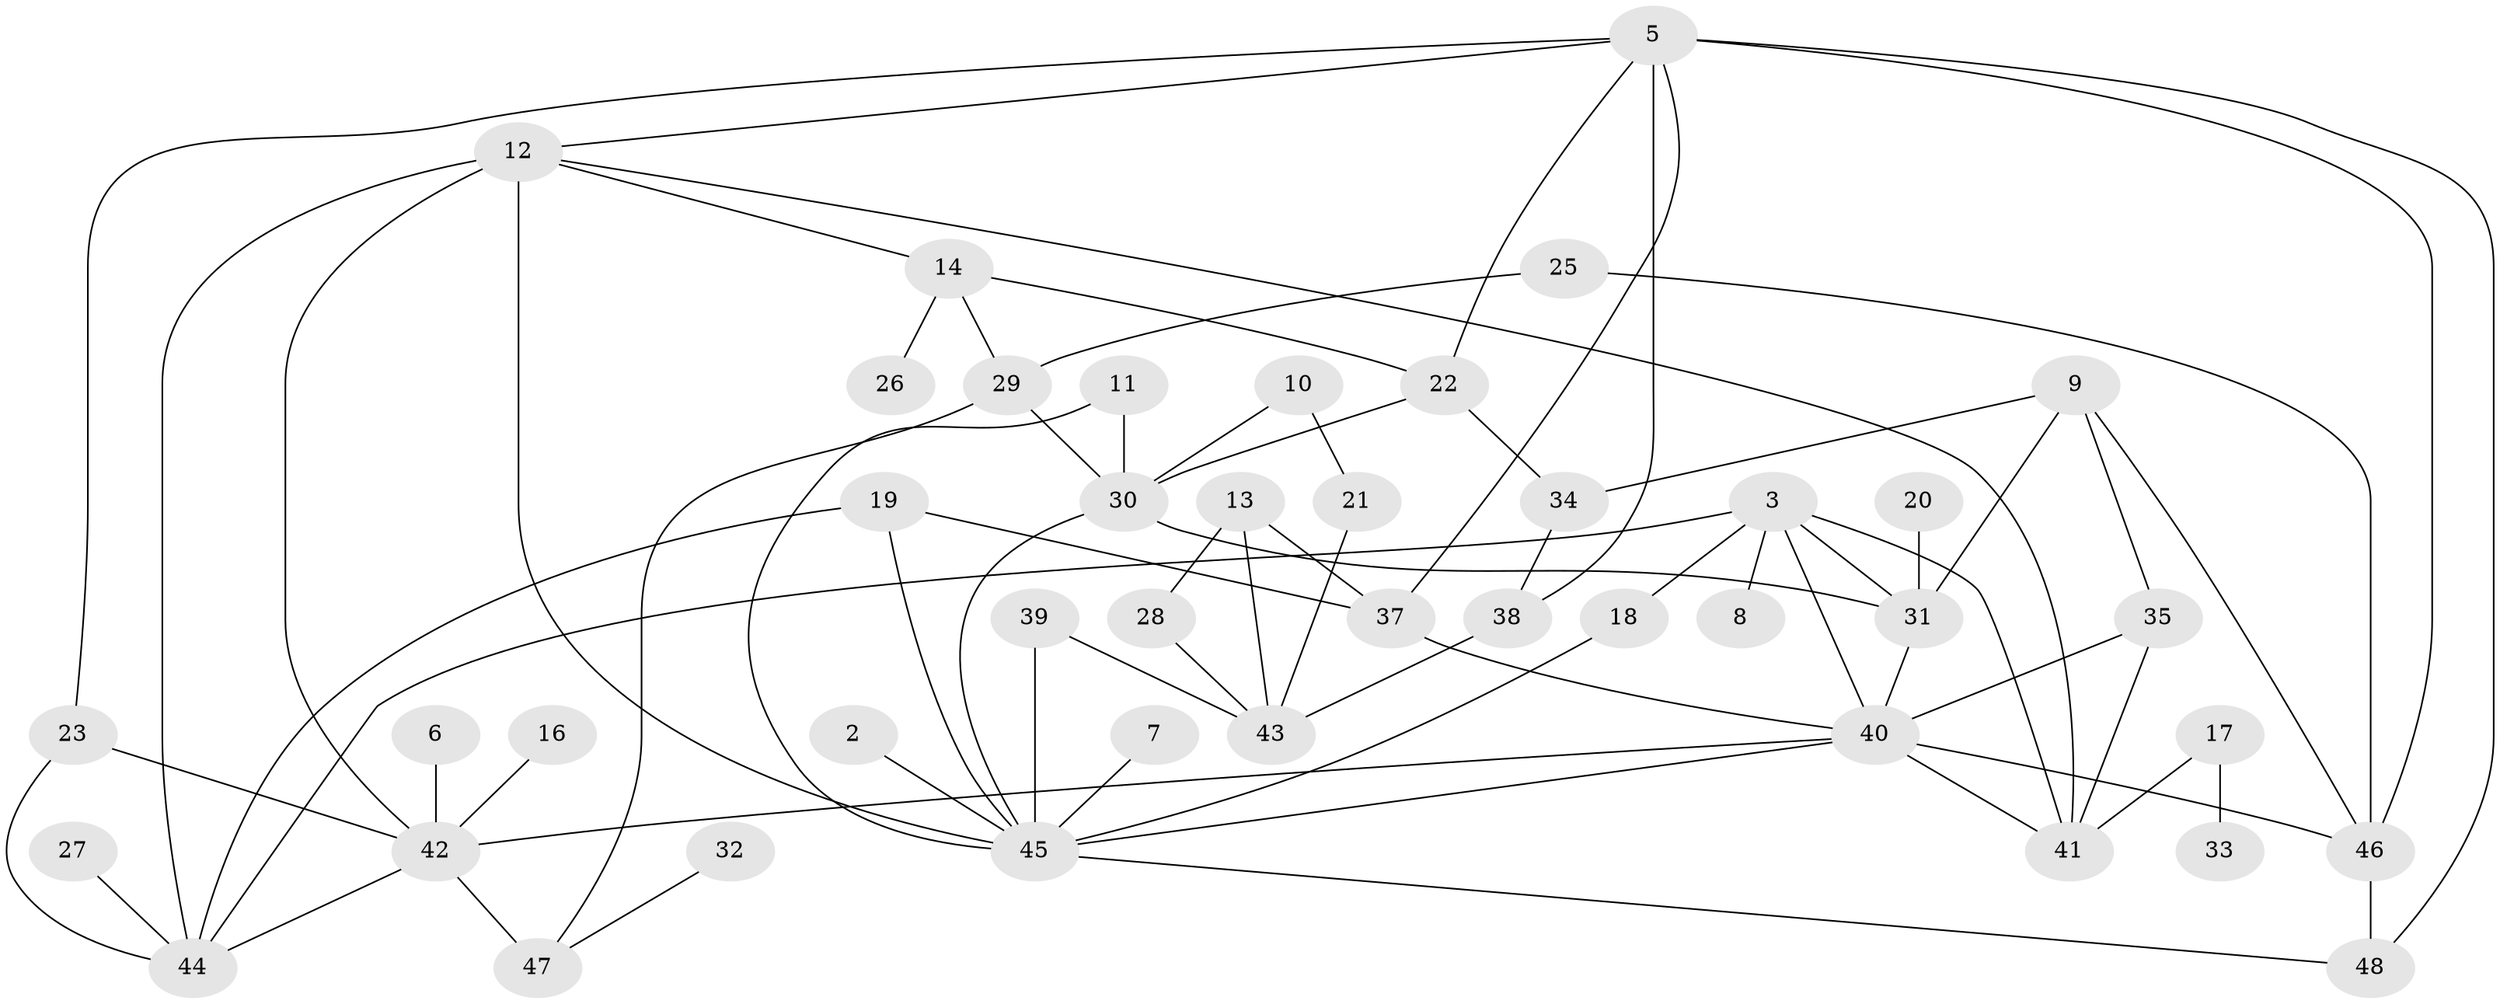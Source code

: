 // original degree distribution, {3: 0.22916666666666666, 4: 0.19791666666666666, 5: 0.052083333333333336, 0: 0.041666666666666664, 1: 0.19791666666666666, 6: 0.03125, 2: 0.25}
// Generated by graph-tools (version 1.1) at 2025/25/03/09/25 03:25:18]
// undirected, 43 vertices, 73 edges
graph export_dot {
graph [start="1"]
  node [color=gray90,style=filled];
  2;
  3;
  5;
  6;
  7;
  8;
  9;
  10;
  11;
  12;
  13;
  14;
  16;
  17;
  18;
  19;
  20;
  21;
  22;
  23;
  25;
  26;
  27;
  28;
  29;
  30;
  31;
  32;
  33;
  34;
  35;
  37;
  38;
  39;
  40;
  41;
  42;
  43;
  44;
  45;
  46;
  47;
  48;
  2 -- 45 [weight=1.0];
  3 -- 8 [weight=1.0];
  3 -- 18 [weight=1.0];
  3 -- 31 [weight=1.0];
  3 -- 40 [weight=1.0];
  3 -- 41 [weight=1.0];
  3 -- 44 [weight=1.0];
  5 -- 12 [weight=1.0];
  5 -- 22 [weight=1.0];
  5 -- 23 [weight=1.0];
  5 -- 37 [weight=1.0];
  5 -- 38 [weight=1.0];
  5 -- 46 [weight=1.0];
  5 -- 48 [weight=1.0];
  6 -- 42 [weight=1.0];
  7 -- 45 [weight=1.0];
  9 -- 31 [weight=1.0];
  9 -- 34 [weight=1.0];
  9 -- 35 [weight=1.0];
  9 -- 46 [weight=1.0];
  10 -- 21 [weight=1.0];
  10 -- 30 [weight=1.0];
  11 -- 30 [weight=1.0];
  11 -- 45 [weight=1.0];
  12 -- 14 [weight=1.0];
  12 -- 41 [weight=1.0];
  12 -- 42 [weight=2.0];
  12 -- 44 [weight=1.0];
  12 -- 45 [weight=1.0];
  13 -- 28 [weight=1.0];
  13 -- 37 [weight=1.0];
  13 -- 43 [weight=2.0];
  14 -- 22 [weight=1.0];
  14 -- 26 [weight=1.0];
  14 -- 29 [weight=1.0];
  16 -- 42 [weight=1.0];
  17 -- 33 [weight=1.0];
  17 -- 41 [weight=1.0];
  18 -- 45 [weight=1.0];
  19 -- 37 [weight=1.0];
  19 -- 44 [weight=1.0];
  19 -- 45 [weight=1.0];
  20 -- 31 [weight=1.0];
  21 -- 43 [weight=1.0];
  22 -- 30 [weight=1.0];
  22 -- 34 [weight=1.0];
  23 -- 42 [weight=1.0];
  23 -- 44 [weight=1.0];
  25 -- 29 [weight=1.0];
  25 -- 46 [weight=2.0];
  27 -- 44 [weight=1.0];
  28 -- 43 [weight=1.0];
  29 -- 30 [weight=1.0];
  29 -- 47 [weight=1.0];
  30 -- 31 [weight=1.0];
  30 -- 45 [weight=1.0];
  31 -- 40 [weight=1.0];
  32 -- 47 [weight=1.0];
  34 -- 38 [weight=1.0];
  35 -- 40 [weight=1.0];
  35 -- 41 [weight=1.0];
  37 -- 40 [weight=1.0];
  38 -- 43 [weight=1.0];
  39 -- 43 [weight=2.0];
  39 -- 45 [weight=1.0];
  40 -- 41 [weight=1.0];
  40 -- 42 [weight=1.0];
  40 -- 45 [weight=1.0];
  40 -- 46 [weight=1.0];
  42 -- 44 [weight=1.0];
  42 -- 47 [weight=2.0];
  45 -- 48 [weight=1.0];
  46 -- 48 [weight=1.0];
}
